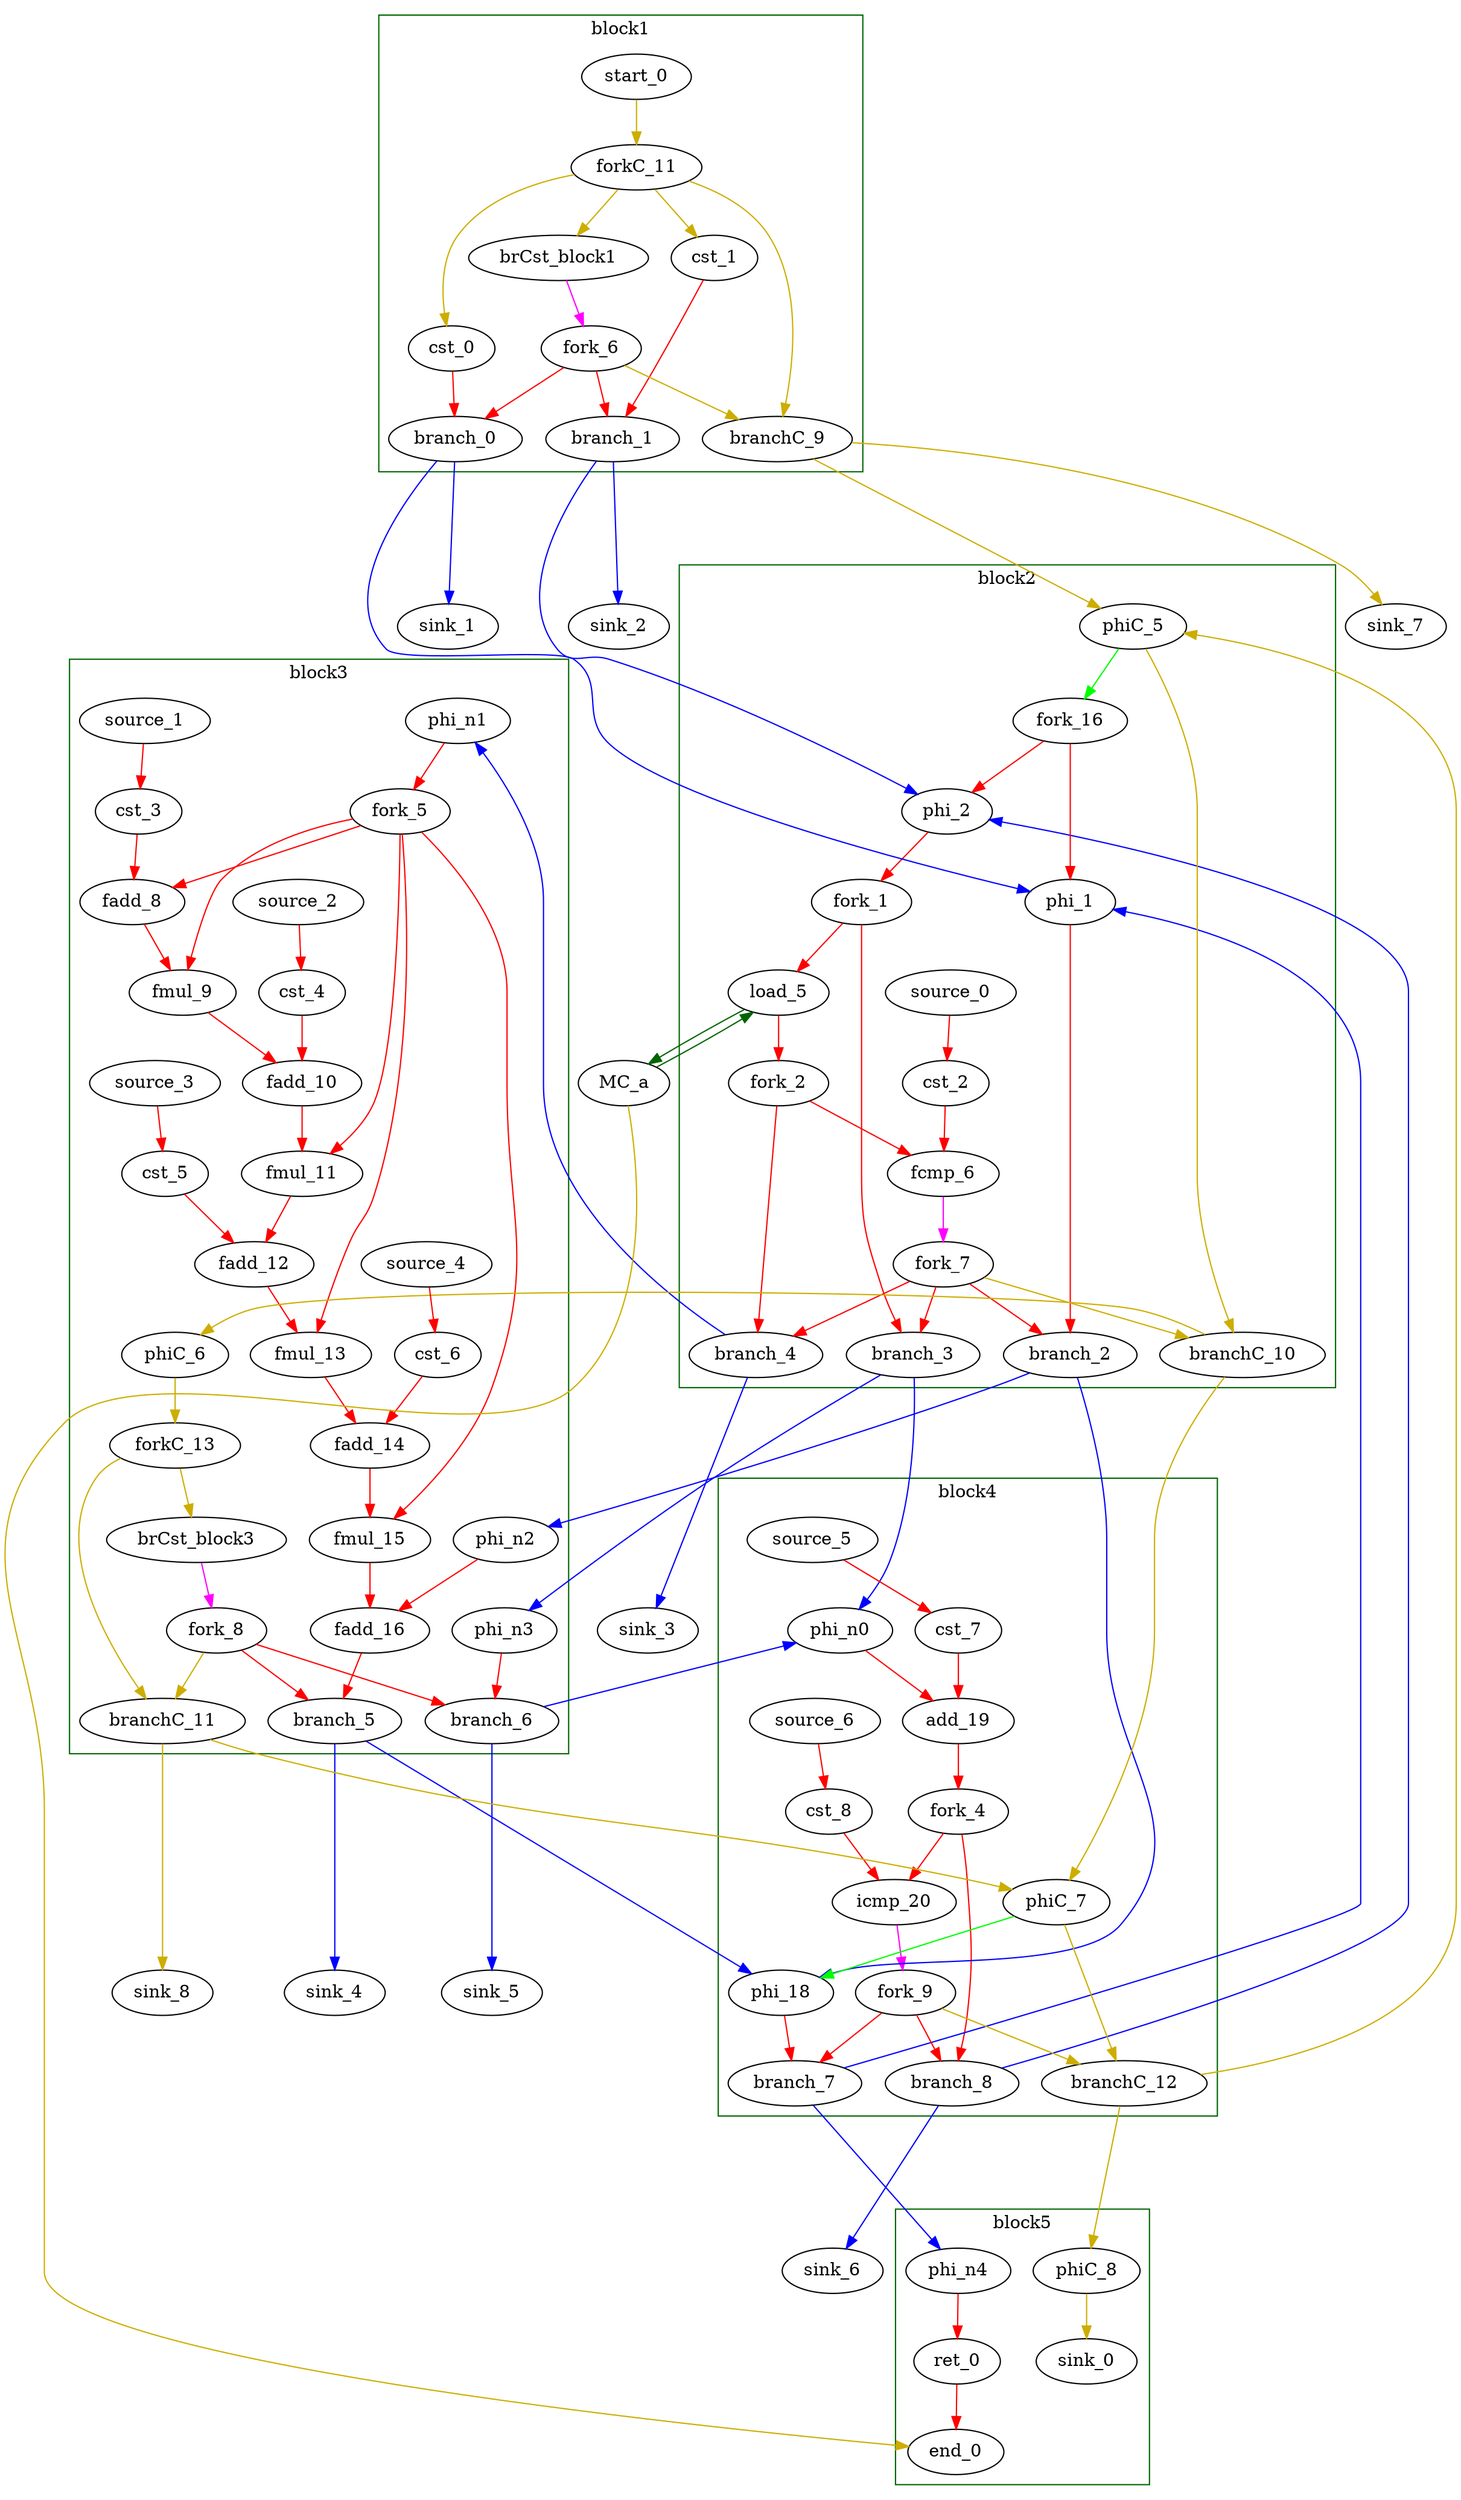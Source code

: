 Digraph G {
	splines=spline;
//DHLS version: 0.1.1" [shape = "none" pos = "20,20!"]
		"brCst_block1" [type = "Constant", bbID= 1, in = "in1:1", out = "out1:1", value = "0x1"];
		"cst_0" [type = "Constant", bbID= 1, in = "in1:32", out = "out1:32", value = "0x00000000"];
		"phi_1" [type = "Mux", bbID= 2, in = "in1?:1 in2:32 in3:32 ", out = "out1:32", delay=1.397];
		"cst_1" [type = "Constant", bbID= 1, in = "in1:1", out = "out1:1", value = "0x00000000"];
		"phi_2" [type = "Mux", bbID= 2, in = "in1?:1 in2:10 in3:10 ", out = "out1:10", delay=1.397];
		"load_5" [type = "Operator", bbID= 2, op = "mc_load_op", bbID= 2, portId= 0, in = "in1:32 in2:10 ", out = "out1:32 out2:10 ", delay=1.412, latency=2, II=1];
		"cst_2" [type = "Constant", bbID= 2, in = "in1:32", out = "out1:32", value = "0x00000000"];
		"fcmp_6" [type = "Operator", bbID= 2, op = "fcmp_ult_op", in = "in1:32 in2:32 ", out = "out1:1 ", delay=1.895, latency=2, II=1];
		"cst_3" [type = "Constant", bbID= 3, in = "in1:32", out = "out1:32", value = "0x3F23D70A"];
		"fadd_8" [type = "Operator", bbID= 3, op = "fadd_op", in = "in1:32 in2:32 ", out = "out1:32 ", delay=0.000, latency=10, II=1];
		"fmul_9" [type = "Operator", bbID= 3, op = "fmul_op", in = "in1:32 in2:32 ", out = "out1:32 ", delay=0.000, latency=6, II=1];
		"cst_4" [type = "Constant", bbID= 3, in = "in1:32", out = "out1:32", value = "0x3F333333"];
		"fadd_10" [type = "Operator", bbID= 3, op = "fadd_op", in = "in1:32 in2:32 ", out = "out1:32 ", delay=0.000, latency=10, II=1];
		"fmul_11" [type = "Operator", bbID= 3, op = "fmul_op", in = "in1:32 in2:32 ", out = "out1:32 ", delay=0.000, latency=6, II=1];
		"cst_5" [type = "Constant", bbID= 3, in = "in1:32", out = "out1:32", value = "0x3E570A3D"];
		"fadd_12" [type = "Operator", bbID= 3, op = "fadd_op", in = "in1:32 in2:32 ", out = "out1:32 ", delay=0.000, latency=10, II=1];
		"fmul_13" [type = "Operator", bbID= 3, op = "fmul_op", in = "in1:32 in2:32 ", out = "out1:32 ", delay=0.000, latency=6, II=1];
		"cst_6" [type = "Constant", bbID= 3, in = "in1:32", out = "out1:32", value = "0x3EA8F5C3"];
		"fadd_14" [type = "Operator", bbID= 3, op = "fadd_op", in = "in1:32 in2:32 ", out = "out1:32 ", delay=0.000, latency=10, II=1];
		"fmul_15" [type = "Operator", bbID= 3, op = "fmul_op", in = "in1:32 in2:32 ", out = "out1:32 ", delay=0.000, latency=6, II=1];
		"fadd_16" [type = "Operator", bbID= 3, op = "fadd_op", in = "in1:32 in2:32 ", out = "out1:32 ", delay=0.000, latency=10, II=1];
		"brCst_block3" [type = "Constant", bbID= 3, in = "in1:1", out = "out1:1", value = "0x1"];
		"phi_18" [type = "Mux", bbID= 4, in = "in1?:1 in2:32 in3:32 ", out = "out1:32", delay=1.397];
		"cst_7" [type = "Constant", bbID= 4, in = "in1:1", out = "out1:1", value = "0x00000001"];
		"add_19" [type = "Operator", bbID= 4, op = "add_op", in = "in1:10 in2:10 ", out = "out1:10 ", delay=2.287, latency=0, II=1];
		"cst_8" [type = "Constant", bbID= 4, in = "in1:10", out = "out1:10", value = "0x000003E8"];
		"icmp_20" [type = "Operator", bbID= 4, op = "icmp_ult_op", in = "in1:10 in2:10 ", out = "out1:1 ", delay=1.907, latency=0, II=1];
		"ret_0" [type = "Operator", bbID= 5, op = "ret_op", in = "in1:32 ", out = "out1:32 ", delay=0.000, latency=0, II=1];
		"phi_n0" [type = "Merge", bbID= 4, in = "in1:10 in2:10 ", out = "out1:10", delay=1.397];
		"phi_n1" [type = "Merge", bbID= 3, in = "in1:32 ", out = "out1:32", delay=0.000];
		"phi_n2" [type = "Merge", bbID= 3, in = "in1:32 ", out = "out1:32", delay=0.000];
		"phi_n3" [type = "Merge", bbID= 3, in = "in1:10 ", out = "out1:10", delay=0.000];
		"phi_n4" [type = "Merge", bbID= 5, in = "in1:32 ", out = "out1:32", delay=0.000];
		"fork_1" [type = "Fork", bbID= 2, in = "in1:10", out = "out1:10 out2:10 "];
		"fork_2" [type = "Fork", bbID= 2, in = "in1:32", out = "out1:32 out2:32 "];
		"fork_4" [type = "Fork", bbID= 4, in = "in1:10", out = "out1:10 out2:10 "];
		"fork_5" [type = "Fork", bbID= 3, in = "in1:32", out = "out1:32 out2:32 out3:32 out4:32 out5:32 "];
		"branch_0" [type = "Branch", bbID= 1,  in = "in1:32 in2?:1", out = "out1+:32 out2-:32"];
		"branch_1" [type = "Branch", bbID= 1,  in = "in1:1 in2?:1", out = "out1+:1 out2-:1"];
		"fork_6" [type = "Fork", bbID= 1, in = "in1:1", out = "out1:1 out2:1 out3:1 "];
		"branch_2" [type = "Branch", bbID= 2,  in = "in1:32 in2?:1", out = "out1+:32 out2-:32"];
		"branch_3" [type = "Branch", bbID= 2,  in = "in1:10 in2?:1", out = "out1+:10 out2-:10"];
		"branch_4" [type = "Branch", bbID= 2,  in = "in1:32 in2?:1", out = "out1+:32 out2-:32"];
		"fork_7" [type = "Fork", bbID= 2, in = "in1:1", out = "out1:1 out2:1 out3:1 out4:1 "];
		"branch_5" [type = "Branch", bbID= 3,  in = "in1:32 in2?:1", out = "out1+:32 out2-:32"];
		"branch_6" [type = "Branch", bbID= 3,  in = "in1:10 in2?:1", out = "out1+:10 out2-:10"];
		"fork_8" [type = "Fork", bbID= 3, in = "in1:1", out = "out1:1 out2:1 out3:1 "];
		"branch_7" [type = "Branch", bbID= 4,  in = "in1:32 in2?:1", out = "out1+:32 out2-:32"];
		"branch_8" [type = "Branch", bbID= 4,  in = "in1:10 in2?:1", out = "out1+:10 out2-:10"];
		"fork_9" [type = "Fork", bbID= 4, in = "in1:1", out = "out1:1 out2:1 out3:1 "];
		"MC_a" [type = "MC", bbID= 0, in = "in1:10*l0a ", out = "out1:32*l0d out2:0*e ", memory = "a", bbcount = 0, ldcount = 1, stcount = 0];
		"end_0" [type = "Exit", bbID= 0, in = "in1:0*e in2:32 ", out = "out1:32"];
		"start_0" [type = "Entry", control= "true", bbID= 1, in = "in1:0", out = "out1:0"];
		"forkC_11" [type = "Fork", bbID= 1, in = "in1:0", out = "out1:0 out2:0 out3:0 out4:0 "];
		"branchC_9" [type = "Branch", bbID= 1,  in = "in1:0 in2?:1", out = "out1+:0 out2-:0"];
		"phiC_5" [type = "CntrlMerge", bbID= 2, in = "in1:0 in2:0 ", out = "out1:0 out2?:1", delay=0.000];
		"branchC_10" [type = "Branch", bbID= 2,  in = "in1:0 in2?:1", out = "out1+:0 out2-:0"];
		"phiC_6" [type = "Merge", bbID= 3, in = "in1:0 ", out = "out1:0", delay=0.000];
		"forkC_13" [type = "Fork", bbID= 3, in = "in1:0", out = "out1:0 out2:0 "];
		"branchC_11" [type = "Branch", bbID= 3,  in = "in1:0 in2?:1", out = "out1+:0 out2-:0"];
		"phiC_7" [type = "CntrlMerge", bbID= 4, in = "in1:0 in2:0 ", out = "out1:0 out2?:1", delay=0.000];
		"branchC_12" [type = "Branch", bbID= 4,  in = "in1:0 in2?:1", out = "out1+:0 out2-:0"];
		"phiC_8" [type = "Merge", bbID= 5, in = "in1:0 ", out = "out1:0", delay=0.000];
		"sink_0" [type = "Sink", bbID= 0, in = "in1:0"];
		"sink_1" [type = "Sink", bbID= 0, in = "in1:32"];
		"sink_2" [type = "Sink", bbID= 0, in = "in1:1"];
		"sink_3" [type = "Sink", bbID= 0, in = "in1:32"];
		"sink_4" [type = "Sink", bbID= 0, in = "in1:32"];
		"sink_5" [type = "Sink", bbID= 0, in = "in1:10"];
		"sink_6" [type = "Sink", bbID= 0, in = "in1:10"];
		"sink_7" [type = "Sink", bbID= 0, in = "in1:0"];
		"sink_8" [type = "Sink", bbID= 0, in = "in1:0"];
		"source_0" [type = "Source", bbID= 2, out = "out1:32"];
		"source_1" [type = "Source", bbID= 3, out = "out1:32"];
		"source_2" [type = "Source", bbID= 3, out = "out1:32"];
		"source_3" [type = "Source", bbID= 3, out = "out1:32"];
		"source_4" [type = "Source", bbID= 3, out = "out1:32"];
		"source_5" [type = "Source", bbID= 4, out = "out1:1"];
		"source_6" [type = "Source", bbID= 4, out = "out1:10"];
		"fork_16" [type = "Fork", bbID= 2, in = "in1:1", out = "out1:1 out2:1 "];
		"load_5" -> "MC_a" [color = "darkgreen", mem_address = "true", from = "out2", to = "in1"];
		"MC_a" -> "load_5" [color = "darkgreen", mem_address = "false", from = "out1", to = "in1"];
		"MC_a" -> "end_0" [color = "gold3", from = "out2", to = "in1"];
	subgraph cluster_0 {
	color = "darkgreen";
		label = "block1";
		"brCst_block1" -> "fork_6" [color = "magenta", from = "out1", to = "in1"];
		"cst_0" -> "branch_0" [color = "red", from = "out1", to = "in1"];
		"cst_1" -> "branch_1" [color = "red", from = "out1", to = "in1"];
		"fork_6" -> "branch_1" [color = "red", from = "out1", to = "in2"];
		"fork_6" -> "branch_0" [color = "red", from = "out2", to = "in2"];
		"fork_6" -> "branchC_9" [color = "gold3", from = "out3", to = "in2"];
		"start_0" -> "forkC_11" [color = "gold3", from = "out1", to = "in1"];
		"forkC_11" -> "cst_0" [color = "gold3", from = "out1", to = "in1"];
		"forkC_11" -> "cst_1" [color = "gold3", from = "out2", to = "in1"];
		"forkC_11" -> "branchC_9" [color = "gold3", from = "out3", to = "in1"];
		"forkC_11" -> "brCst_block1" [color = "gold3", from = "out4", to = "in1"];
	}
		"branch_0" -> "phi_1" [color = "blue", minlen = 3, from = "out1", to = "in2"];
		"branch_0" -> "sink_1" [color = "blue", minlen = 3, from = "out2", to = "in1"];
		"branch_1" -> "phi_2" [color = "blue", minlen = 3, from = "out1", to = "in2"];
		"branch_1" -> "sink_2" [color = "blue", minlen = 3, from = "out2", to = "in1"];
		"branchC_9" -> "phiC_5" [color = "gold3", minlen = 3, from = "out1", to = "in1"];
		"branchC_9" -> "sink_7" [color = "gold3", minlen = 3, from = "out2", to = "in1"];
	subgraph cluster_1 {
	color = "darkgreen";
		label = "block2";
		"phi_1" -> "branch_2" [color = "red", from = "out1", to = "in1"];
		"phi_2" -> "fork_1" [color = "red", from = "out1", to = "in1"];
		"load_5" -> "fork_2" [color = "red", from = "out1", to = "in1"];
		"cst_2" -> "fcmp_6" [color = "red", from = "out1", to = "in2"];
		"fcmp_6" -> "fork_7" [color = "magenta", from = "out1", to = "in1"];
		"fork_1" -> "load_5" [color = "red", from = "out1", to = "in2"];
		"fork_1" -> "branch_3" [color = "red", from = "out2", to = "in1"];
		"fork_2" -> "fcmp_6" [color = "red", from = "out1", to = "in1"];
		"fork_2" -> "branch_4" [color = "red", from = "out2", to = "in1"];
		"fork_7" -> "branch_4" [color = "red", from = "out1", to = "in2"];
		"fork_7" -> "branch_3" [color = "red", from = "out2", to = "in2"];
		"fork_7" -> "branch_2" [color = "red", from = "out3", to = "in2"];
		"fork_7" -> "branchC_10" [color = "gold3", from = "out4", to = "in2"];
		"phiC_5" -> "fork_16" [color = "green", from = "out2", to = "in1"];
		"phiC_5" -> "branchC_10" [color = "gold3", from = "out1", to = "in1"];
		"source_0" -> "cst_2" [color = "red", from = "out1", to = "in1"];
		"fork_16" -> "phi_1" [color = "red", from = "out1", to = "in1"];
		"fork_16" -> "phi_2" [color = "red", from = "out2", to = "in1"];
	}
		"branch_2" -> "phi_n2" [color = "blue", minlen = 3, from = "out2", to = "in1"];
		"branch_2" -> "phi_18" [color = "blue", minlen = 3, from = "out1", to = "in2"];
		"branch_3" -> "phi_n3" [color = "blue", minlen = 3, from = "out2", to = "in1"];
		"branch_3" -> "phi_n0" [color = "blue", minlen = 3, from = "out1", to = "in1"];
		"branch_4" -> "phi_n1" [color = "blue", minlen = 3, from = "out2", to = "in1"];
		"branch_4" -> "sink_3" [color = "blue", minlen = 3, from = "out1", to = "in1"];
		"branchC_10" -> "phiC_6" [color = "gold3", minlen = 3, from = "out2", to = "in1"];
		"branchC_10" -> "phiC_7" [color = "gold3", minlen = 3, from = "out1", to = "in1"];
	subgraph cluster_2 {
	color = "darkgreen";
		label = "block3";
		"cst_3" -> "fadd_8" [color = "red", from = "out1", to = "in2"];
		"fadd_8" -> "fmul_9" [color = "red", from = "out1", to = "in1"];
		"fmul_9" -> "fadd_10" [color = "red", from = "out1", to = "in1"];
		"cst_4" -> "fadd_10" [color = "red", from = "out1", to = "in2"];
		"fadd_10" -> "fmul_11" [color = "red", from = "out1", to = "in1"];
		"fmul_11" -> "fadd_12" [color = "red", from = "out1", to = "in1"];
		"cst_5" -> "fadd_12" [color = "red", from = "out1", to = "in2"];
		"fadd_12" -> "fmul_13" [color = "red", from = "out1", to = "in1"];
		"fmul_13" -> "fadd_14" [color = "red", from = "out1", to = "in1"];
		"cst_6" -> "fadd_14" [color = "red", from = "out1", to = "in2"];
		"fadd_14" -> "fmul_15" [color = "red", from = "out1", to = "in1"];
		"fmul_15" -> "fadd_16" [color = "red", from = "out1", to = "in2"];
		"fadd_16" -> "branch_5" [color = "red", from = "out1", to = "in1"];
		"brCst_block3" -> "fork_8" [color = "magenta", from = "out1", to = "in1"];
		"phi_n1" -> "fork_5" [color = "red", from = "out1", to = "in1"];
		"phi_n2" -> "fadd_16" [color = "red", from = "out1", to = "in1"];
		"phi_n3" -> "branch_6" [color = "red", from = "out1", to = "in1"];
		"fork_5" -> "fadd_8" [color = "red", from = "out1", to = "in1"];
		"fork_5" -> "fmul_9" [color = "red", from = "out2", to = "in2"];
		"fork_5" -> "fmul_11" [color = "red", from = "out3", to = "in2"];
		"fork_5" -> "fmul_13" [color = "red", from = "out4", to = "in2"];
		"fork_5" -> "fmul_15" [color = "red", from = "out5", to = "in2"];
		"fork_8" -> "branch_6" [color = "red", from = "out1", to = "in2"];
		"fork_8" -> "branch_5" [color = "red", from = "out2", to = "in2"];
		"fork_8" -> "branchC_11" [color = "gold3", from = "out3", to = "in2"];
		"phiC_6" -> "forkC_13" [color = "gold3", from = "out1", to = "in1"];
		"forkC_13" -> "branchC_11" [color = "gold3", from = "out1", to = "in1"];
		"forkC_13" -> "brCst_block3" [color = "gold3", from = "out2", to = "in1"];
		"source_1" -> "cst_3" [color = "red", from = "out1", to = "in1"];
		"source_2" -> "cst_4" [color = "red", from = "out1", to = "in1"];
		"source_3" -> "cst_5" [color = "red", from = "out1", to = "in1"];
		"source_4" -> "cst_6" [color = "red", from = "out1", to = "in1"];
	}
		"branch_5" -> "phi_18" [color = "blue", minlen = 3, from = "out1", to = "in3"];
		"branch_5" -> "sink_4" [color = "blue", minlen = 3, from = "out2", to = "in1"];
		"branch_6" -> "phi_n0" [color = "blue", minlen = 3, from = "out1", to = "in2"];
		"branch_6" -> "sink_5" [color = "blue", minlen = 3, from = "out2", to = "in1"];
		"branchC_11" -> "phiC_7" [color = "gold3", minlen = 3, from = "out1", to = "in2"];
		"branchC_11" -> "sink_8" [color = "gold3", minlen = 3, from = "out2", to = "in1"];
	subgraph cluster_3 {
	color = "darkgreen";
		label = "block4";
		"phi_18" -> "branch_7" [color = "red", from = "out1", to = "in1"];
		"cst_7" -> "add_19" [color = "red", from = "out1", to = "in2"];
		"add_19" -> "fork_4" [color = "red", from = "out1", to = "in1"];
		"cst_8" -> "icmp_20" [color = "red", from = "out1", to = "in2"];
		"icmp_20" -> "fork_9" [color = "magenta", from = "out1", to = "in1"];
		"phi_n0" -> "add_19" [color = "red", from = "out1", to = "in1"];
		"fork_4" -> "icmp_20" [color = "red", from = "out1", to = "in1"];
		"fork_4" -> "branch_8" [color = "red", from = "out2", to = "in1"];
		"fork_9" -> "branch_8" [color = "red", from = "out1", to = "in2"];
		"fork_9" -> "branch_7" [color = "red", from = "out2", to = "in2"];
		"fork_9" -> "branchC_12" [color = "gold3", from = "out3", to = "in2"];
		"phiC_7" -> "phi_18" [color = "green", from = "out2", to = "in1"];
		"phiC_7" -> "branchC_12" [color = "gold3", from = "out1", to = "in1"];
		"source_5" -> "cst_7" [color = "red", from = "out1", to = "in1"];
		"source_6" -> "cst_8" [color = "red", from = "out1", to = "in1"];
	}
		"branch_7" -> "phi_1" [color = "blue", minlen = 3, from = "out1", to = "in3"];
		"branch_7" -> "phi_n4" [color = "blue", minlen = 3, from = "out2", to = "in1"];
		"branch_8" -> "phi_2" [color = "blue", minlen = 3, from = "out1", to = "in3"];
		"branch_8" -> "sink_6" [color = "blue", minlen = 3, from = "out2", to = "in1"];
		"branchC_12" -> "phiC_5" [color = "gold3", minlen = 3, from = "out1", to = "in2"];
		"branchC_12" -> "phiC_8" [color = "gold3", minlen = 3, from = "out2", to = "in1"];
	subgraph cluster_4 {
	color = "darkgreen";
		label = "block5";
		"ret_0" -> "end_0" [color = "red", from = "out1", to = "in2"];
		"phi_n4" -> "ret_0" [color = "red", from = "out1", to = "in1"];
		"phiC_8" -> "sink_0" [color = "gold3", from = "out1", to = "in1"];
	}
}